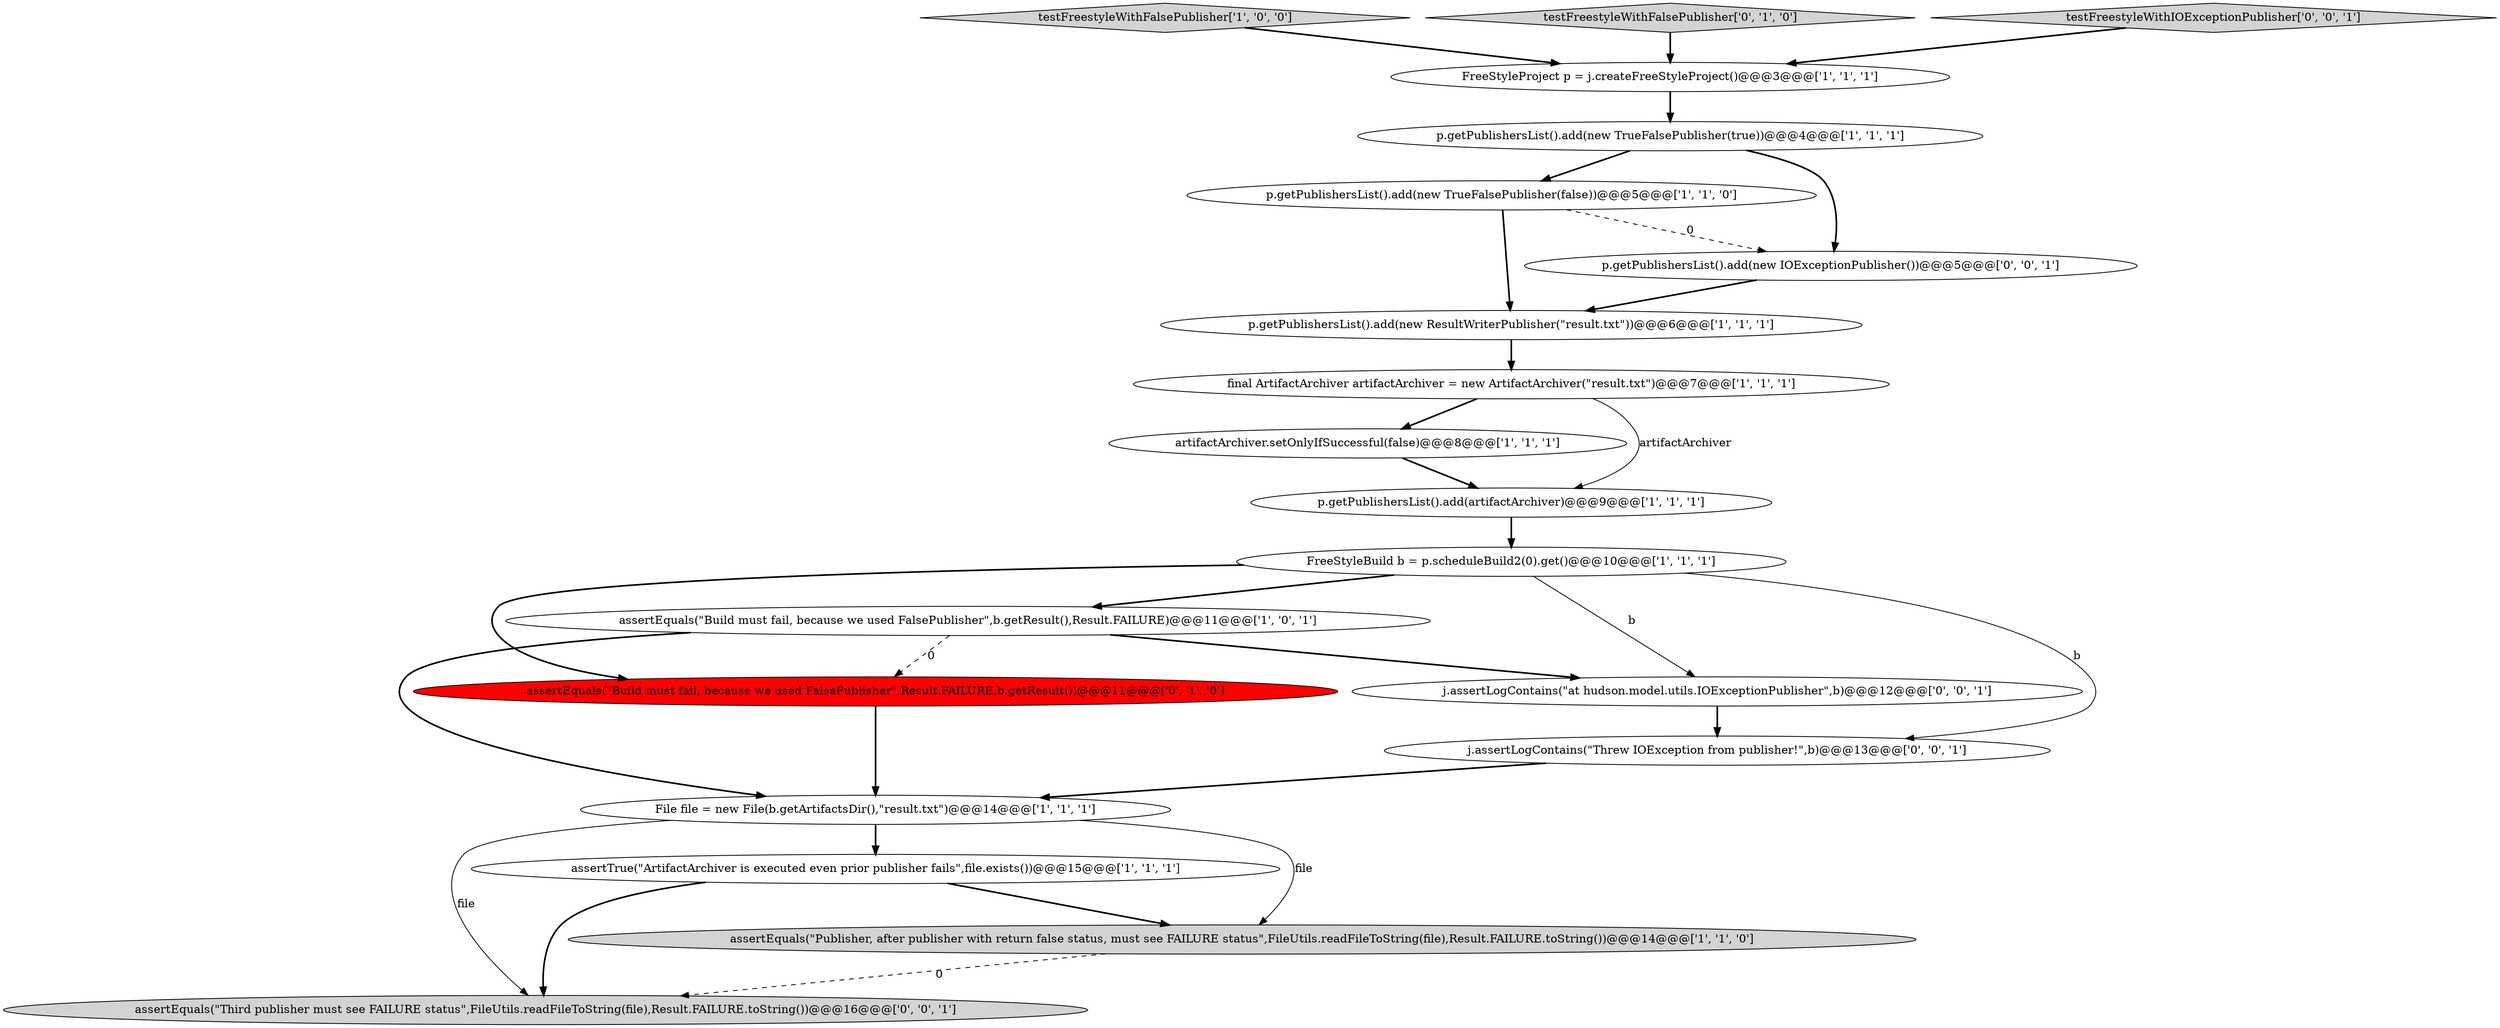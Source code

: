 digraph {
1 [style = filled, label = "FreeStyleProject p = j.createFreeStyleProject()@@@3@@@['1', '1', '1']", fillcolor = white, shape = ellipse image = "AAA0AAABBB1BBB"];
18 [style = filled, label = "assertEquals(\"Third publisher must see FAILURE status\",FileUtils.readFileToString(file),Result.FAILURE.toString())@@@16@@@['0', '0', '1']", fillcolor = lightgray, shape = ellipse image = "AAA0AAABBB3BBB"];
7 [style = filled, label = "File file = new File(b.getArtifactsDir(),\"result.txt\")@@@14@@@['1', '1', '1']", fillcolor = white, shape = ellipse image = "AAA0AAABBB1BBB"];
0 [style = filled, label = "artifactArchiver.setOnlyIfSuccessful(false)@@@8@@@['1', '1', '1']", fillcolor = white, shape = ellipse image = "AAA0AAABBB1BBB"];
11 [style = filled, label = "p.getPublishersList().add(artifactArchiver)@@@9@@@['1', '1', '1']", fillcolor = white, shape = ellipse image = "AAA0AAABBB1BBB"];
4 [style = filled, label = "FreeStyleBuild b = p.scheduleBuild2(0).get()@@@10@@@['1', '1', '1']", fillcolor = white, shape = ellipse image = "AAA0AAABBB1BBB"];
6 [style = filled, label = "p.getPublishersList().add(new TrueFalsePublisher(true))@@@4@@@['1', '1', '1']", fillcolor = white, shape = ellipse image = "AAA0AAABBB1BBB"];
12 [style = filled, label = "testFreestyleWithFalsePublisher['1', '0', '0']", fillcolor = lightgray, shape = diamond image = "AAA0AAABBB1BBB"];
10 [style = filled, label = "assertTrue(\"ArtifactArchiver is executed even prior publisher fails\",file.exists())@@@15@@@['1', '1', '1']", fillcolor = white, shape = ellipse image = "AAA0AAABBB1BBB"];
3 [style = filled, label = "final ArtifactArchiver artifactArchiver = new ArtifactArchiver(\"result.txt\")@@@7@@@['1', '1', '1']", fillcolor = white, shape = ellipse image = "AAA0AAABBB1BBB"];
14 [style = filled, label = "testFreestyleWithFalsePublisher['0', '1', '0']", fillcolor = lightgray, shape = diamond image = "AAA0AAABBB2BBB"];
2 [style = filled, label = "assertEquals(\"Build must fail, because we used FalsePublisher\",b.getResult(),Result.FAILURE)@@@11@@@['1', '0', '1']", fillcolor = white, shape = ellipse image = "AAA0AAABBB1BBB"];
9 [style = filled, label = "p.getPublishersList().add(new TrueFalsePublisher(false))@@@5@@@['1', '1', '0']", fillcolor = white, shape = ellipse image = "AAA0AAABBB1BBB"];
15 [style = filled, label = "j.assertLogContains(\"Threw IOException from publisher!\",b)@@@13@@@['0', '0', '1']", fillcolor = white, shape = ellipse image = "AAA0AAABBB3BBB"];
5 [style = filled, label = "assertEquals(\"Publisher, after publisher with return false status, must see FAILURE status\",FileUtils.readFileToString(file),Result.FAILURE.toString())@@@14@@@['1', '1', '0']", fillcolor = lightgray, shape = ellipse image = "AAA0AAABBB1BBB"];
17 [style = filled, label = "p.getPublishersList().add(new IOExceptionPublisher())@@@5@@@['0', '0', '1']", fillcolor = white, shape = ellipse image = "AAA0AAABBB3BBB"];
19 [style = filled, label = "testFreestyleWithIOExceptionPublisher['0', '0', '1']", fillcolor = lightgray, shape = diamond image = "AAA0AAABBB3BBB"];
13 [style = filled, label = "assertEquals(\"Build must fail, because we used FalsePublisher\",Result.FAILURE,b.getResult())@@@11@@@['0', '1', '0']", fillcolor = red, shape = ellipse image = "AAA1AAABBB2BBB"];
8 [style = filled, label = "p.getPublishersList().add(new ResultWriterPublisher(\"result.txt\"))@@@6@@@['1', '1', '1']", fillcolor = white, shape = ellipse image = "AAA0AAABBB1BBB"];
16 [style = filled, label = "j.assertLogContains(\"at hudson.model.utils.IOExceptionPublisher\",b)@@@12@@@['0', '0', '1']", fillcolor = white, shape = ellipse image = "AAA0AAABBB3BBB"];
6->17 [style = bold, label=""];
17->8 [style = bold, label=""];
16->15 [style = bold, label=""];
10->18 [style = bold, label=""];
15->7 [style = bold, label=""];
7->10 [style = bold, label=""];
4->16 [style = solid, label="b"];
7->18 [style = solid, label="file"];
4->13 [style = bold, label=""];
11->4 [style = bold, label=""];
8->3 [style = bold, label=""];
0->11 [style = bold, label=""];
4->15 [style = solid, label="b"];
4->2 [style = bold, label=""];
5->18 [style = dashed, label="0"];
9->8 [style = bold, label=""];
12->1 [style = bold, label=""];
3->0 [style = bold, label=""];
14->1 [style = bold, label=""];
19->1 [style = bold, label=""];
1->6 [style = bold, label=""];
10->5 [style = bold, label=""];
13->7 [style = bold, label=""];
2->13 [style = dashed, label="0"];
3->11 [style = solid, label="artifactArchiver"];
9->17 [style = dashed, label="0"];
2->7 [style = bold, label=""];
6->9 [style = bold, label=""];
7->5 [style = solid, label="file"];
2->16 [style = bold, label=""];
}
